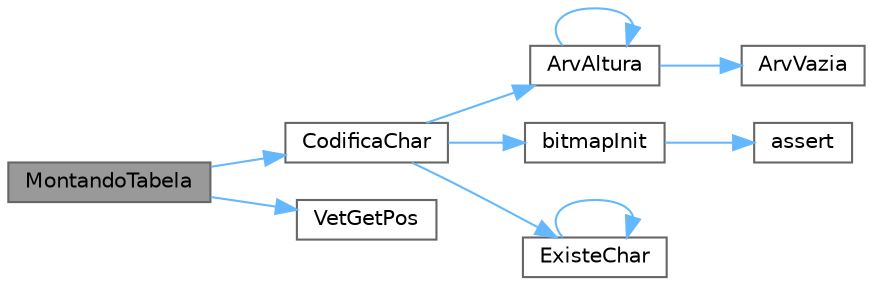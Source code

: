 digraph "MontandoTabela"
{
 // LATEX_PDF_SIZE
  bgcolor="transparent";
  edge [fontname=Helvetica,fontsize=10,labelfontname=Helvetica,labelfontsize=10];
  node [fontname=Helvetica,fontsize=10,shape=box,height=0.2,width=0.4];
  rankdir="LR";
  Node1 [label="MontandoTabela",height=0.2,width=0.4,color="gray40", fillcolor="grey60", style="filled", fontcolor="black",tooltip="Inicia uma tabela de codificacao, a preenchendo com a informacao obtida a partir do vetor de frequenc..."];
  Node1 -> Node2 [color="steelblue1",style="solid"];
  Node2 [label="CodificaChar",height=0.2,width=0.4,color="grey40", fillcolor="white", style="filled",URL="$_arvore_8c.html#a7a7b30394ce1cb20cb9c3c044d267f28",tooltip="Retorna o codigo referente ao caractere dado, na codificacao da arvore fornecida."];
  Node2 -> Node3 [color="steelblue1",style="solid"];
  Node3 [label="ArvAltura",height=0.2,width=0.4,color="grey40", fillcolor="white", style="filled",URL="$_arvore_8c.html#a8990d4e09c7a03d1e586f756e48ded81",tooltip="Retorna altura da arvore a."];
  Node3 -> Node3 [color="steelblue1",style="solid"];
  Node3 -> Node4 [color="steelblue1",style="solid"];
  Node4 [label="ArvVazia",height=0.2,width=0.4,color="grey40", fillcolor="white", style="filled",URL="$_arvore_8c.html#a2964d6de6e94445e6bc575e68a36918e",tooltip="Função que retorna 1 se a árvore está vazia."];
  Node2 -> Node5 [color="steelblue1",style="solid"];
  Node5 [label="bitmapInit",height=0.2,width=0.4,color="grey40", fillcolor="white", style="filled",URL="$bitmap_8c.html#a6fe05cb2e9889f347653f98edac7a114",tooltip=" "];
  Node5 -> Node6 [color="steelblue1",style="solid"];
  Node6 [label="assert",height=0.2,width=0.4,color="grey40", fillcolor="white", style="filled",URL="$bitmap_8c.html#ae6321531d73ebab0e0f1081a903be53c",tooltip=" "];
  Node2 -> Node7 [color="steelblue1",style="solid"];
  Node7 [label="ExisteChar",height=0.2,width=0.4,color="grey40", fillcolor="white", style="filled",URL="$_arvore_8c.html#a7e1ecc34ed066d00ffb60402853ba9e3",tooltip="Retorna se ha um no com o caractere c na arvore passada."];
  Node7 -> Node7 [color="steelblue1",style="solid"];
  Node1 -> Node8 [color="steelblue1",style="solid"];
  Node8 [label="VetGetPos",height=0.2,width=0.4,color="grey40", fillcolor="white", style="filled",URL="$_vetchar_8c.html#ad45019d807e44f1b7eb100266afc5b4b",tooltip="Retorna quantas vezes uma dada combinacao de btis apareceu no arquivo."];
}
